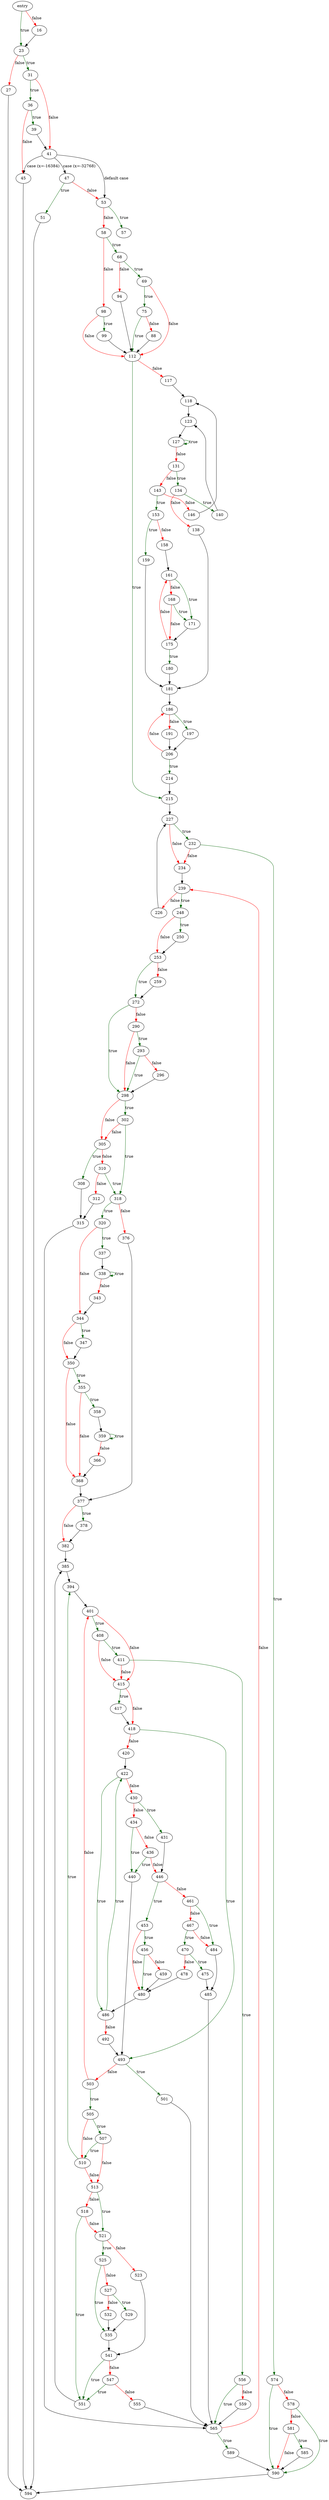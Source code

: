 digraph "do_wipefd" {
	// Node definitions.
	4 [label=entry];
	16;
	23;
	27;
	31;
	36;
	39;
	41;
	45;
	47;
	51;
	53;
	57;
	58;
	68;
	69;
	75;
	88;
	94;
	98;
	99;
	112;
	117;
	118;
	123;
	127;
	131;
	134;
	138;
	140;
	143;
	146;
	153;
	158;
	159;
	161;
	168;
	171;
	175;
	180;
	181;
	186;
	191;
	197;
	206;
	214;
	215;
	226;
	227;
	232;
	234;
	239;
	248;
	250;
	253;
	259;
	272;
	290;
	293;
	296;
	298;
	302;
	305;
	308;
	310;
	312;
	315;
	318;
	320;
	337;
	338;
	343;
	344;
	347;
	350;
	355;
	358;
	359;
	366;
	368;
	376;
	377;
	378;
	382;
	385;
	394;
	401;
	408;
	411;
	415;
	417;
	418;
	420;
	422;
	430;
	431;
	434;
	436;
	440;
	446;
	453;
	456;
	459;
	461;
	467;
	470;
	475;
	478;
	480;
	484;
	485;
	486;
	492;
	493;
	501;
	503;
	505;
	507;
	510;
	513;
	518;
	521;
	523;
	525;
	527;
	529;
	532;
	535;
	541;
	547;
	551;
	555;
	556;
	559;
	565;
	574;
	578;
	581;
	585;
	589;
	590;
	594;

	// Edge definitions.
	4 -> 16 [
		color=red
		label=false
	];
	4 -> 23 [
		color=darkgreen
		label=true
	];
	16 -> 23;
	23 -> 27 [
		color=red
		label=false
	];
	23 -> 31 [
		color=darkgreen
		label=true
	];
	27 -> 594;
	31 -> 36 [
		color=darkgreen
		label=true
	];
	31 -> 41 [
		color=red
		label=false
	];
	36 -> 39 [
		color=darkgreen
		label=true
	];
	36 -> 45 [
		color=red
		label=false
	];
	39 -> 41;
	41 -> 45 [label="case (x=-16384)"];
	41 -> 47 [label="case (x=-32768)"];
	41 -> 53 [label="default case"];
	45 -> 594;
	47 -> 51 [
		color=darkgreen
		label=true
	];
	47 -> 53 [
		color=red
		label=false
	];
	51 -> 594;
	53 -> 57 [
		color=darkgreen
		label=true
	];
	53 -> 58 [
		color=red
		label=false
	];
	58 -> 68 [
		color=darkgreen
		label=true
	];
	58 -> 98 [
		color=red
		label=false
	];
	68 -> 69 [
		color=darkgreen
		label=true
	];
	68 -> 94 [
		color=red
		label=false
	];
	69 -> 75 [
		color=darkgreen
		label=true
	];
	69 -> 112 [
		color=red
		label=false
	];
	75 -> 88 [
		color=red
		label=false
	];
	75 -> 112 [
		color=darkgreen
		label=true
	];
	88 -> 112;
	94 -> 112;
	98 -> 99 [
		color=darkgreen
		label=true
	];
	98 -> 112 [
		color=red
		label=false
	];
	99 -> 112;
	112 -> 117 [
		color=red
		label=false
	];
	112 -> 215 [
		color=darkgreen
		label=true
	];
	117 -> 118;
	118 -> 123;
	123 -> 127;
	127 -> 127 [
		color=darkgreen
		label=true
	];
	127 -> 131 [
		color=red
		label=false
	];
	131 -> 134 [
		color=darkgreen
		label=true
	];
	131 -> 143 [
		color=red
		label=false
	];
	134 -> 138 [
		color=red
		label=false
	];
	134 -> 140 [
		color=darkgreen
		label=true
	];
	138 -> 181;
	140 -> 123;
	143 -> 146 [
		color=red
		label=false
	];
	143 -> 153 [
		color=darkgreen
		label=true
	];
	146 -> 118;
	153 -> 158 [
		color=red
		label=false
	];
	153 -> 159 [
		color=darkgreen
		label=true
	];
	158 -> 161;
	159 -> 181;
	161 -> 168 [
		color=red
		label=false
	];
	161 -> 171 [
		color=darkgreen
		label=true
	];
	168 -> 171 [
		color=darkgreen
		label=true
	];
	168 -> 175 [
		color=red
		label=false
	];
	171 -> 175;
	175 -> 161 [
		color=red
		label=false
	];
	175 -> 180 [
		color=darkgreen
		label=true
	];
	180 -> 181;
	181 -> 186;
	186 -> 191 [
		color=red
		label=false
	];
	186 -> 197 [
		color=darkgreen
		label=true
	];
	191 -> 206;
	197 -> 206;
	206 -> 186 [
		color=red
		label=false
	];
	206 -> 214 [
		color=darkgreen
		label=true
	];
	214 -> 215;
	215 -> 227;
	226 -> 227;
	227 -> 232 [
		color=darkgreen
		label=true
	];
	227 -> 234 [
		color=red
		label=false
	];
	232 -> 234 [
		color=red
		label=false
	];
	232 -> 574 [
		color=darkgreen
		label=true
	];
	234 -> 239;
	239 -> 226 [
		color=red
		label=false
	];
	239 -> 248 [
		color=darkgreen
		label=true
	];
	248 -> 250 [
		color=darkgreen
		label=true
	];
	248 -> 253 [
		color=red
		label=false
	];
	250 -> 253;
	253 -> 259 [
		color=red
		label=false
	];
	253 -> 272 [
		color=darkgreen
		label=true
	];
	259 -> 272;
	272 -> 290 [
		color=red
		label=false
	];
	272 -> 298 [
		color=darkgreen
		label=true
	];
	290 -> 293 [
		color=darkgreen
		label=true
	];
	290 -> 298 [
		color=red
		label=false
	];
	293 -> 296 [
		color=red
		label=false
	];
	293 -> 298 [
		color=darkgreen
		label=true
	];
	296 -> 298;
	298 -> 302 [
		color=darkgreen
		label=true
	];
	298 -> 305 [
		color=red
		label=false
	];
	302 -> 305 [
		color=red
		label=false
	];
	302 -> 318 [
		color=darkgreen
		label=true
	];
	305 -> 308 [
		color=darkgreen
		label=true
	];
	305 -> 310 [
		color=red
		label=false
	];
	308 -> 315;
	310 -> 312 [
		color=red
		label=false
	];
	310 -> 318 [
		color=darkgreen
		label=true
	];
	312 -> 315;
	315 -> 565;
	318 -> 320 [
		color=darkgreen
		label=true
	];
	318 -> 376 [
		color=red
		label=false
	];
	320 -> 337 [
		color=darkgreen
		label=true
	];
	320 -> 344 [
		color=red
		label=false
	];
	337 -> 338;
	338 -> 338 [
		color=darkgreen
		label=true
	];
	338 -> 343 [
		color=red
		label=false
	];
	343 -> 344;
	344 -> 347 [
		color=darkgreen
		label=true
	];
	344 -> 350 [
		color=red
		label=false
	];
	347 -> 350;
	350 -> 355 [
		color=darkgreen
		label=true
	];
	350 -> 368 [
		color=red
		label=false
	];
	355 -> 358 [
		color=darkgreen
		label=true
	];
	355 -> 368 [
		color=red
		label=false
	];
	358 -> 359;
	359 -> 359 [
		color=darkgreen
		label=true
	];
	359 -> 366 [
		color=red
		label=false
	];
	366 -> 368;
	368 -> 377;
	376 -> 377;
	377 -> 378 [
		color=darkgreen
		label=true
	];
	377 -> 382 [
		color=red
		label=false
	];
	378 -> 382;
	382 -> 385;
	385 -> 394;
	394 -> 401;
	401 -> 408 [
		color=darkgreen
		label=true
	];
	401 -> 415 [
		color=red
		label=false
	];
	408 -> 411 [
		color=darkgreen
		label=true
	];
	408 -> 415 [
		color=red
		label=false
	];
	411 -> 415 [
		color=red
		label=false
	];
	411 -> 556 [
		color=darkgreen
		label=true
	];
	415 -> 417 [
		color=darkgreen
		label=true
	];
	415 -> 418 [
		color=red
		label=false
	];
	417 -> 418;
	418 -> 420 [
		color=red
		label=false
	];
	418 -> 493 [
		color=darkgreen
		label=true
	];
	420 -> 422;
	422 -> 430 [
		color=red
		label=false
	];
	422 -> 486 [
		color=darkgreen
		label=true
	];
	430 -> 431 [
		color=darkgreen
		label=true
	];
	430 -> 434 [
		color=red
		label=false
	];
	431 -> 446;
	434 -> 436 [
		color=red
		label=false
	];
	434 -> 440 [
		color=darkgreen
		label=true
	];
	436 -> 440 [
		color=darkgreen
		label=true
	];
	436 -> 446 [
		color=red
		label=false
	];
	440 -> 493;
	446 -> 453 [
		color=darkgreen
		label=true
	];
	446 -> 461 [
		color=red
		label=false
	];
	453 -> 456 [
		color=darkgreen
		label=true
	];
	453 -> 480 [
		color=red
		label=false
	];
	456 -> 459 [
		color=red
		label=false
	];
	456 -> 480 [
		color=darkgreen
		label=true
	];
	459 -> 480;
	461 -> 467 [
		color=red
		label=false
	];
	461 -> 484 [
		color=darkgreen
		label=true
	];
	467 -> 470 [
		color=darkgreen
		label=true
	];
	467 -> 484 [
		color=red
		label=false
	];
	470 -> 475 [
		color=darkgreen
		label=true
	];
	470 -> 478 [
		color=red
		label=false
	];
	475 -> 485;
	478 -> 480;
	480 -> 486;
	484 -> 485;
	485 -> 565;
	486 -> 422 [
		color=darkgreen
		label=true
	];
	486 -> 492 [
		color=red
		label=false
	];
	492 -> 493;
	493 -> 501 [
		color=darkgreen
		label=true
	];
	493 -> 503 [
		color=red
		label=false
	];
	501 -> 565;
	503 -> 401 [
		color=red
		label=false
	];
	503 -> 505 [
		color=darkgreen
		label=true
	];
	505 -> 507 [
		color=darkgreen
		label=true
	];
	505 -> 510 [
		color=red
		label=false
	];
	507 -> 510 [
		color=darkgreen
		label=true
	];
	507 -> 513 [
		color=red
		label=false
	];
	510 -> 394 [
		color=darkgreen
		label=true
	];
	510 -> 513 [
		color=red
		label=false
	];
	513 -> 518 [
		color=red
		label=false
	];
	513 -> 521 [
		color=darkgreen
		label=true
	];
	518 -> 521 [
		color=red
		label=false
	];
	518 -> 551 [
		color=darkgreen
		label=true
	];
	521 -> 523 [
		color=red
		label=false
	];
	521 -> 525 [
		color=darkgreen
		label=true
	];
	523 -> 541;
	525 -> 527 [
		color=red
		label=false
	];
	525 -> 535 [
		color=darkgreen
		label=true
	];
	527 -> 529 [
		color=darkgreen
		label=true
	];
	527 -> 532 [
		color=red
		label=false
	];
	529 -> 535;
	532 -> 535;
	535 -> 541;
	541 -> 547 [
		color=red
		label=false
	];
	541 -> 551 [
		color=darkgreen
		label=true
	];
	547 -> 551 [
		color=darkgreen
		label=true
	];
	547 -> 555 [
		color=red
		label=false
	];
	551 -> 385;
	555 -> 565;
	556 -> 559 [
		color=red
		label=false
	];
	556 -> 565 [
		color=darkgreen
		label=true
	];
	559 -> 565;
	565 -> 239 [
		color=red
		label=false
	];
	565 -> 589 [
		color=darkgreen
		label=true
	];
	574 -> 578 [
		color=red
		label=false
	];
	574 -> 590 [
		color=darkgreen
		label=true
	];
	578 -> 581 [
		color=red
		label=false
	];
	578 -> 590 [
		color=darkgreen
		label=true
	];
	581 -> 585 [
		color=darkgreen
		label=true
	];
	581 -> 590 [
		color=red
		label=false
	];
	585 -> 590;
	589 -> 590;
	590 -> 594;
}